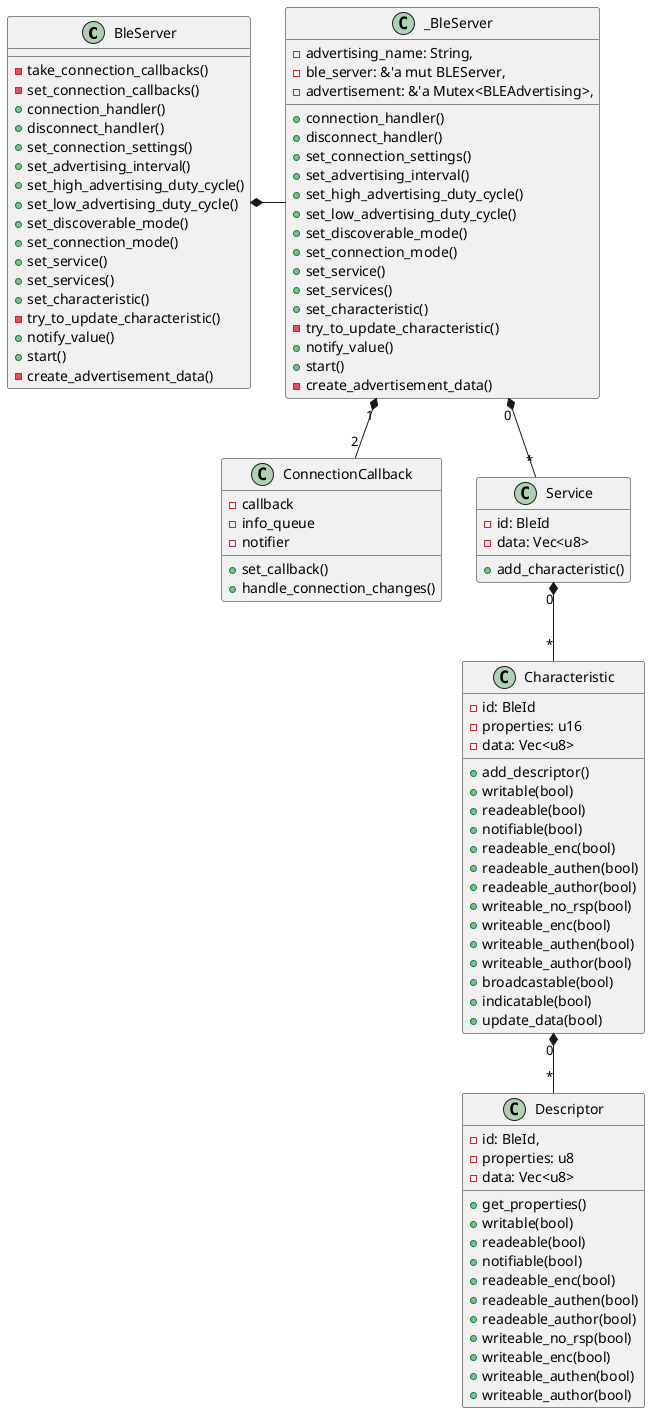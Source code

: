 @startuml Ble Server


class BleServer{
    - take_connection_callbacks()
    - set_connection_callbacks()
    + connection_handler()
    + disconnect_handler()
    + set_connection_settings()
    + set_advertising_interval()
    + set_high_advertising_duty_cycle()
    + set_low_advertising_duty_cycle()
    + set_discoverable_mode()
    + set_connection_mode()
    + set_service()
    + set_services()
    + set_characteristic()
    - try_to_update_characteristic()
    + notify_value()
    + start()
    - create_advertisement_data()

}

class _BleServer{
    - advertising_name: String,
    - ble_server: &'a mut BLEServer,
    - advertisement: &'a Mutex<BLEAdvertising>,
    + connection_handler()
    + disconnect_handler()
    + set_connection_settings()
    + set_advertising_interval()
    + set_high_advertising_duty_cycle()
    + set_low_advertising_duty_cycle()
    + set_discoverable_mode()
    + set_connection_mode()
    + set_service()
    + set_services()
    + set_characteristic()
    - try_to_update_characteristic()
    + notify_value()
    + start()
    - create_advertisement_data()
}

class ConnectionCallback{
    -callback
    -info_queue
    -notifier
    +set_callback()
    +handle_connection_changes()
}

class Service {
    - id: BleId
    - data: Vec<u8>
    + add_characteristic()
    
} 

class Characteristic{
    - id: BleId
    - properties: u16
    - data: Vec<u8>
    + add_descriptor()
    + writable(bool)
    + readeable(bool)
    + notifiable(bool)
    + readeable_enc(bool)
    + readeable_authen(bool)
    + readeable_author(bool)
    + writeable_no_rsp(bool)
    + writeable_enc(bool)
    + writeable_authen(bool)
    + writeable_author(bool)
    + broadcastable(bool)
    + indicatable(bool)
    + update_data(bool)
}

class Descriptor{
    - id: BleId,
    - properties: u8
    - data: Vec<u8>
    + get_properties()
    + writable(bool)
    + readeable(bool)
    + notifiable(bool)
    + readeable_enc(bool)
    + readeable_authen(bool)
    + readeable_author(bool)
    + writeable_no_rsp(bool)
    + writeable_enc(bool)
    + writeable_authen(bool)
    + writeable_author(bool)
}

BleServer *-right- _BleServer
_BleServer "0" *-- "*" Service
_BleServer "1" *-- "2" ConnectionCallback
Service "0" *-- "*" Characteristic
Characteristic "0" *-- "*" Descriptor

@enduml